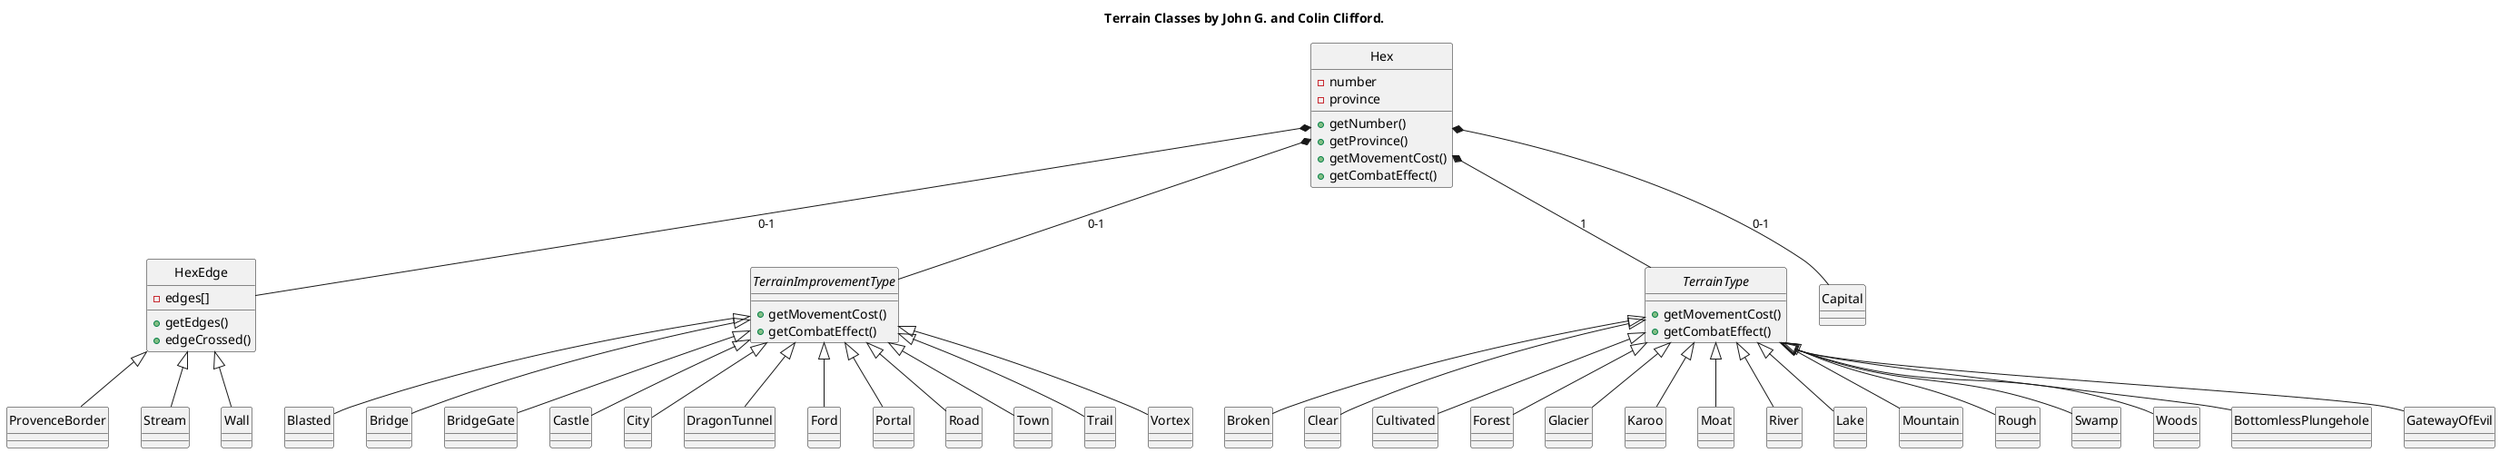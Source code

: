 @startuml
title Terrain Classes by John G. and Colin Clifford.
hide circle

class Hex {
-number
-province
+getNumber()
+getProvince()
+getMovementCost()
+getCombatEffect()
}

class HexEdge {
-edges[]
+getEdges()
+edgeCrossed()
}

interface TerrainImprovementType {
+getMovementCost()
+getCombatEffect()
}

interface TerrainType {
+getMovementCost()
+getCombatEffect()
}

class Blasted
class Bridge
class BridgeGate
class Broken
class Capital
class Castle
class City
class Clear
class Cultivated
class DragonTunnel
class Ford
class Forest
class Glacier
class Karoo
class Moat
class River
class Lake
class Mountain
class Portal
class ProvenceBorder
class Road
class Rough
class Stream
class Swamp
class Town
class Trail
class Vortex
class Wall
class Woods

Hex *-- TerrainType : 1
Hex *-- TerrainImprovementType : 0-1
Hex *-- Capital : 0-1
Hex *-- HexEdge : 0-1

TerrainImprovementType <|-- Blasted
TerrainImprovementType <|-- Bridge
TerrainImprovementType <|-- BridgeGate
TerrainImprovementType <|-- Castle
TerrainImprovementType <|-- City
TerrainImprovementType <|-- DragonTunnel
TerrainImprovementType <|-- Ford
TerrainImprovementType <|-- Portal
TerrainImprovementType <|-- Road
TerrainImprovementType <|-- Town
TerrainImprovementType <|-- Trail
TerrainImprovementType <|-- Vortex

TerrainType <|-- Broken
TerrainType <|-- Clear
TerrainType <|-- Cultivated
TerrainType <|-- Forest
TerrainType <|-- Glacier
TerrainType <|-- Karoo
TerrainType <|-- River
TerrainType <|-- Lake
TerrainType <|-- Moat
TerrainType <|-- Mountain
TerrainType <|-- Rough
TerrainType <|-- Swamp
TerrainType <|-- Woods
TerrainType <|-- BottomlessPlungehole
TerrainType <|-- GatewayOfEvil

HexEdge <|-- ProvenceBorder
HexEdge <|-- Stream
HexEdge <|-- Wall

@enduml
